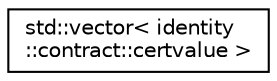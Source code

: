 digraph "Graphical Class Hierarchy"
{
  edge [fontname="Helvetica",fontsize="10",labelfontname="Helvetica",labelfontsize="10"];
  node [fontname="Helvetica",fontsize="10",shape=record];
  rankdir="LR";
  Node0 [label="std::vector\< identity\l::contract::certvalue \>",height=0.2,width=0.4,color="black", fillcolor="white", style="filled",URL="$classstd_1_1vector.html"];
}
